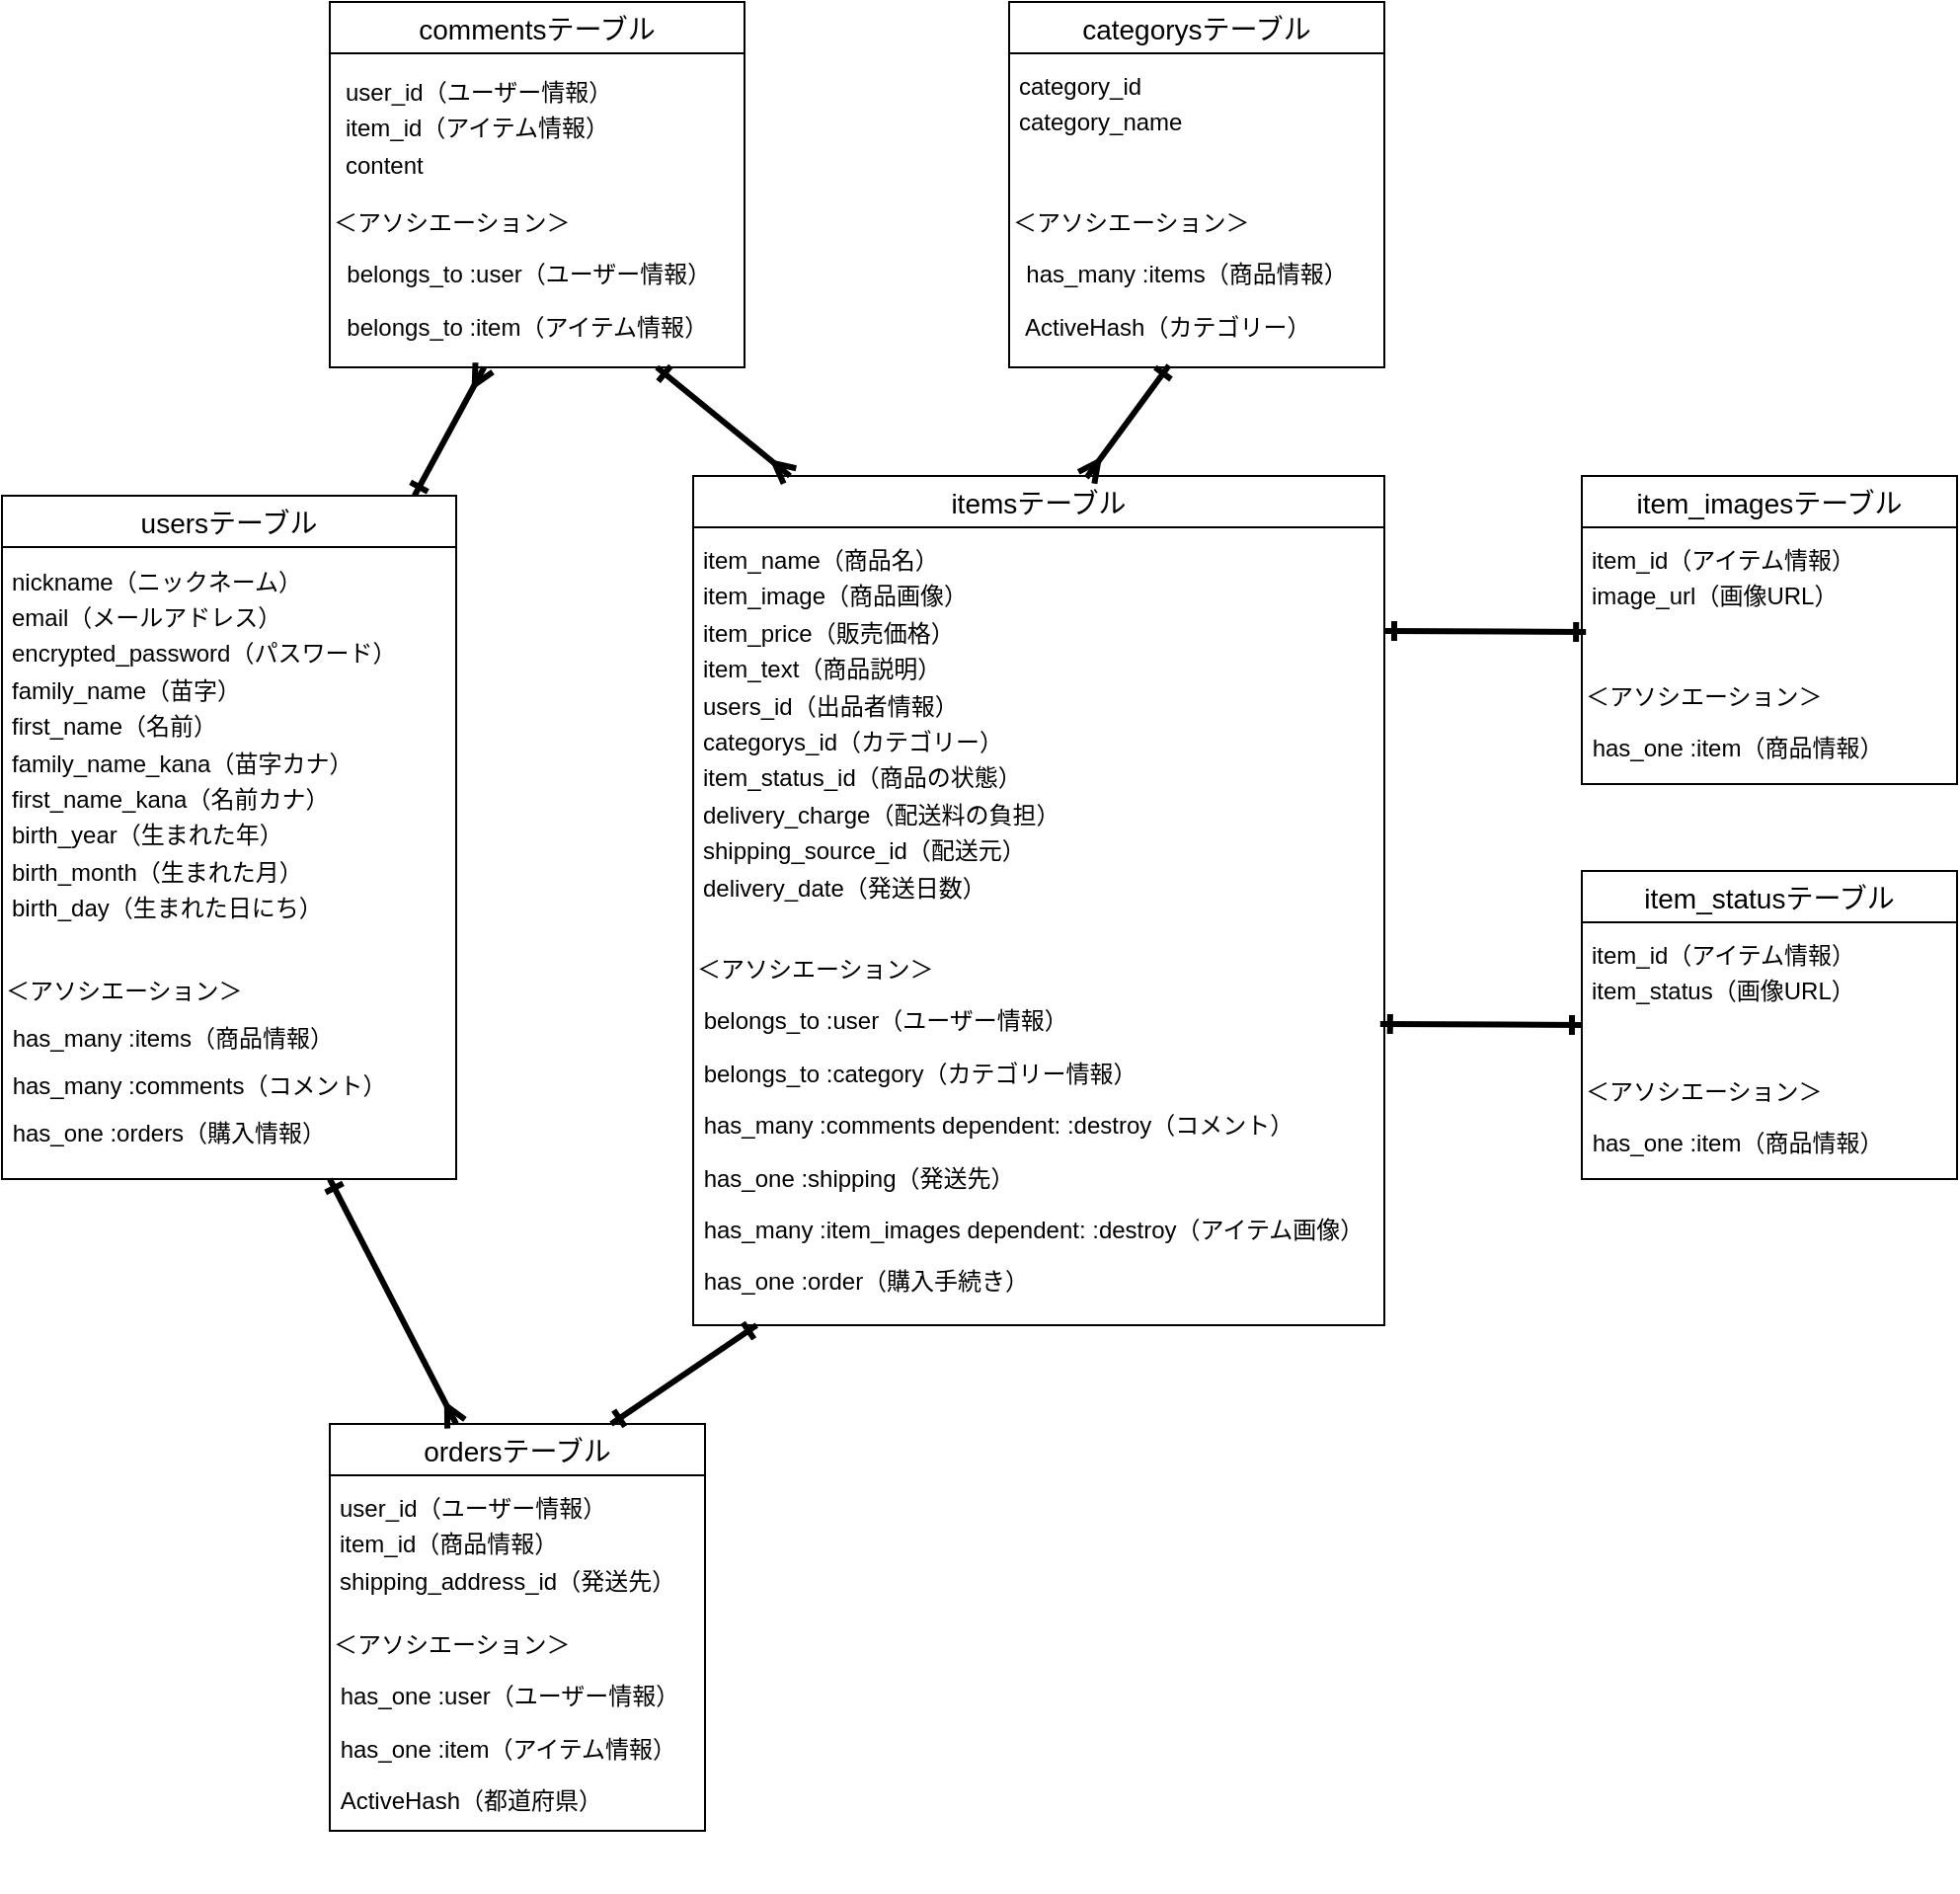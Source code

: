 <mxfile>
    <diagram id="itxwUqQJcCrAALwELdxe" name="ページ1">
        <mxGraphModel dx="1216" dy="787" grid="1" gridSize="10" guides="1" tooltips="1" connect="1" arrows="1" fold="1" page="1" pageScale="1" pageWidth="2000" pageHeight="1500" math="0" shadow="0">
            <root>
                <mxCell id="0"/>
                <mxCell id="1" parent="0"/>
                <mxCell id="47" style="edgeStyle=none;html=1;strokeWidth=3;endArrow=ERmany;endFill=0;startArrow=ERone;startFill=0;" edge="1" parent="1" source="2" target="30">
                    <mxGeometry relative="1" as="geometry"/>
                </mxCell>
                <mxCell id="2" value="usersテーブル" style="swimlane;fontStyle=0;childLayout=stackLayout;horizontal=1;startSize=26;horizontalStack=0;resizeParent=1;resizeParentMax=0;resizeLast=0;collapsible=1;marginBottom=0;align=center;fontSize=14;" vertex="1" parent="1">
                    <mxGeometry x="130" y="290" width="230" height="346" as="geometry"/>
                </mxCell>
                <mxCell id="6" value="&lt;table class=&quot;simple-table&quot; id=&quot;9bd185af-1321-4c39-ab8a-a43b24b46830&quot;&gt;&lt;tbody&gt;&lt;tr id=&quot;a2c3a442-52ed-4d08-809d-d97ec05c8d3c&quot;&gt;&lt;td style=&quot;width:248.0px&quot; class=&quot;&quot; id=&quot;:SyN&quot;&gt;nickname（ニックネーム）&lt;/td&gt;&lt;/tr&gt;&lt;tr id=&quot;347a06f4-fe62-43ce-8f1f-9031ac4db5f0&quot;&gt;&lt;td style=&quot;width:248.0px&quot; class=&quot;&quot; id=&quot;:SyN&quot;&gt;email（メールアドレス）&lt;/td&gt;&lt;/tr&gt;&lt;tr id=&quot;c9671967-ed56-4b54-a96a-01b75f40e549&quot;&gt;&lt;td style=&quot;width:248.0px&quot; class=&quot;&quot; id=&quot;:SyN&quot;&gt;encrypted_password（パスワード）&lt;/td&gt;&lt;/tr&gt;&lt;tr id=&quot;ae64fb5e-827f-4219-a7c3-fcb88f4b489c&quot;&gt;&lt;td style=&quot;width:248.0px&quot; class=&quot;&quot; id=&quot;:SyN&quot;&gt;family_name（苗字）&lt;/td&gt;&lt;/tr&gt;&lt;tr id=&quot;817beb4f-c22e-435a-bb0d-8ec43aee03ff&quot;&gt;&lt;td style=&quot;width:248.0px&quot; class=&quot;&quot; id=&quot;:SyN&quot;&gt;first_name（名前）&lt;/td&gt;&lt;/tr&gt;&lt;tr id=&quot;5f4b0c21-7f36-498a-b97f-b03def7bd669&quot;&gt;&lt;td style=&quot;width:248.0px&quot; class=&quot;&quot; id=&quot;:SyN&quot;&gt;family_name_kana（苗字カナ）&lt;/td&gt;&lt;/tr&gt;&lt;tr id=&quot;3c18e8ee-b369-42ff-94bb-101354c91507&quot;&gt;&lt;td style=&quot;width:248.0px&quot; class=&quot;&quot; id=&quot;:SyN&quot;&gt;first_name_kana（名前カナ）&lt;/td&gt;&lt;/tr&gt;&lt;tr id=&quot;883e62f7-6aa8-416e-98df-8fdb998d4b7d&quot;&gt;&lt;td style=&quot;width:248.0px&quot; class=&quot;&quot; id=&quot;:SyN&quot;&gt;birth_year（生まれた年）&lt;/td&gt;&lt;/tr&gt;&lt;tr id=&quot;dc3ab98b-5622-45a3-8c2d-62039cd0e5d3&quot;&gt;&lt;td style=&quot;width:248.0px&quot; class=&quot;&quot; id=&quot;:SyN&quot;&gt;birth_month（生まれた月）&lt;/td&gt;&lt;/tr&gt;&lt;tr id=&quot;df58a1e7-67f0-466e-8d68-42b73c981189&quot;&gt;&lt;td style=&quot;width:248.0px&quot; class=&quot;&quot; id=&quot;:SyN&quot;&gt;birth_day（生まれた日にち）&lt;/td&gt;&lt;/tr&gt;&lt;/tbody&gt;&lt;/table&gt;" style="text;html=1;align=left;verticalAlign=middle;resizable=0;points=[];autosize=1;strokeColor=none;fillColor=none;" vertex="1" parent="2">
                    <mxGeometry y="26" width="230" height="200" as="geometry"/>
                </mxCell>
                <mxCell id="8" value="&lt;p style=&quot;line-height: 100%;&quot;&gt;＜アソシエーション＞&lt;/p&gt;&lt;p style=&quot;line-height: 100%;&quot;&gt;&lt;span style=&quot;background-color: initial;&quot;&gt;&amp;nbsp;has_many :items（商品情報）&lt;/span&gt;&lt;/p&gt;&lt;p style=&quot;line-height: 100%;&quot;&gt;&lt;span style=&quot;background-color: initial;&quot;&gt;&amp;nbsp;has_many :comments（コメント）&lt;/span&gt;&lt;/p&gt;&lt;p style=&quot;line-height: 100%;&quot;&gt;&lt;span style=&quot;background-color: initial;&quot;&gt;&amp;nbsp;has_one :orders（購入情報）&lt;/span&gt;&lt;/p&gt;&lt;ul&gt;&lt;br&gt;&lt;/ul&gt;" style="text;whiteSpace=wrap;html=1;align=left;" vertex="1" parent="2">
                    <mxGeometry y="226" width="230" height="120" as="geometry"/>
                </mxCell>
                <mxCell id="9" value="itemsテーブル" style="swimlane;fontStyle=0;childLayout=stackLayout;horizontal=1;startSize=26;horizontalStack=0;resizeParent=1;resizeParentMax=0;resizeLast=0;collapsible=1;marginBottom=0;align=center;fontSize=14;labelBackgroundColor=none;" vertex="1" parent="1">
                    <mxGeometry x="480" y="280" width="350" height="430" as="geometry"/>
                </mxCell>
                <mxCell id="13" value="&lt;table class=&quot;simple-table&quot; id=&quot;9a7cc304-3847-4f00-a9ed-811c806cf954&quot;&gt;&lt;tbody&gt;&lt;tr id=&quot;3b96ffc5-64da-47e9-abd5-0d5507f8c19a&quot;&gt;&lt;td class=&quot;&quot; id=&quot;vu{n&quot;&gt;item_name（商品名）&lt;/td&gt;&lt;/tr&gt;&lt;tr id=&quot;43dcb5e8-5552-48d1-b47e-220558d236a5&quot;&gt;&lt;td class=&quot;&quot; id=&quot;vu{n&quot;&gt;item_image（商品画像）&lt;/td&gt;&lt;/tr&gt;&lt;tr id=&quot;debb0203-9aca-460e-8576-4602e0dbab65&quot;&gt;&lt;td class=&quot;&quot; id=&quot;vu{n&quot;&gt;item_price（販売価格）&lt;/td&gt;&lt;/tr&gt;&lt;tr id=&quot;758f6579-4fbc-4e43-8bb4-dc5b455c6961&quot;&gt;&lt;td class=&quot;&quot; id=&quot;vu{n&quot;&gt;item_text（商品説明）&lt;/td&gt;&lt;/tr&gt;&lt;tr id=&quot;11010e3c-c81a-4ddd-b29f-d964ffeb25b9&quot;&gt;&lt;td class=&quot;&quot; id=&quot;vu{n&quot;&gt;users_id（出品者情報）&lt;/td&gt;&lt;/tr&gt;&lt;tr id=&quot;b06888b5-f8ec-49d3-b815-4976b4145e6b&quot;&gt;&lt;td class=&quot;&quot; id=&quot;vu{n&quot;&gt;categorys_id（カテゴリー）&lt;/td&gt;&lt;/tr&gt;&lt;tr id=&quot;891c4286-ed3c-4d7b-8454-55babdb7688a&quot;&gt;&lt;td class=&quot;&quot; id=&quot;vu{n&quot;&gt;item_status_id（商品の状態）&lt;/td&gt;&lt;/tr&gt;&lt;tr id=&quot;8d8f02b4-ef6b-4844-b88c-77c38623eb8f&quot;&gt;&lt;td class=&quot;&quot; id=&quot;vu{n&quot;&gt;delivery_charge（配送料の負担）&lt;/td&gt;&lt;/tr&gt;&lt;tr id=&quot;d8748a6d-9999-439e-844c-7c4507fe39d4&quot;&gt;&lt;td class=&quot;&quot; id=&quot;vu{n&quot;&gt;shipping_source_id（配送元）&lt;/td&gt;&lt;/tr&gt;&lt;tr id=&quot;c3923b78-37af-4104-9fef-0c94515a2d20&quot;&gt;&lt;td class=&quot;&quot; id=&quot;vu{n&quot;&gt;delivery_date（発送日数）&lt;/td&gt;&lt;/tr&gt;&lt;/tbody&gt;&lt;/table&gt;" style="text;whiteSpace=wrap;html=1;" vertex="1" parent="9">
                    <mxGeometry y="26" width="350" height="210" as="geometry"/>
                </mxCell>
                <mxCell id="15" value="&lt;span style=&quot;background-color: initial;&quot;&gt;＜アソシエーション＞&lt;/span&gt;&lt;br&gt;&lt;p&gt;&lt;span style=&quot;background-color: initial;&quot;&gt;&amp;nbsp;belongs_to :user（ユーザー情報）&lt;/span&gt;&lt;/p&gt;&lt;p&gt;&lt;span style=&quot;background-color: initial;&quot;&gt;&amp;nbsp;belongs_to :category（カテゴリー情報）&lt;/span&gt;&lt;/p&gt;&lt;p&gt;&lt;span style=&quot;background-color: initial;&quot;&gt;&amp;nbsp;has_many :comments dependent: :destroy（コメント）&lt;/span&gt;&lt;/p&gt;&lt;p&gt;&lt;span style=&quot;background-color: initial;&quot;&gt;&amp;nbsp;has_one :shipping（発送先）&lt;/span&gt;&lt;/p&gt;&lt;p&gt;&lt;span style=&quot;background-color: initial;&quot;&gt;&amp;nbsp;has_many :item_images dependent: :destroy（アイテム画像）&lt;/span&gt;&lt;/p&gt;&lt;p&gt;&lt;span style=&quot;background-color: initial;&quot;&gt;&amp;nbsp;has_one :order（購入手続き）&lt;/span&gt;&lt;/p&gt;&lt;ul&gt;&lt;br&gt;&lt;/ul&gt;" style="text;whiteSpace=wrap;html=1;" vertex="1" parent="9">
                    <mxGeometry y="236" width="350" height="194" as="geometry"/>
                </mxCell>
                <mxCell id="16" value="item_imagesテーブル" style="swimlane;fontStyle=0;childLayout=stackLayout;horizontal=1;startSize=26;horizontalStack=0;resizeParent=1;resizeParentMax=0;resizeLast=0;collapsible=1;marginBottom=0;align=center;fontSize=14;labelBackgroundColor=none;" vertex="1" parent="1">
                    <mxGeometry x="930" y="280" width="190" height="156" as="geometry"/>
                </mxCell>
                <mxCell id="20" value="&lt;table class=&quot;simple-table&quot; id=&quot;5e59091f-57d6-42ae-86b2-1390c8dee32c&quot;&gt;&lt;tbody&gt;&lt;tr id=&quot;fffdf03d-2f06-475c-b9ae-1f4a96bb1db5&quot;&gt;&lt;td class=&quot;&quot; id=&quot;;ysn&quot;&gt;item_id（アイテム情報）&lt;/td&gt;&lt;/tr&gt;&lt;tr id=&quot;b6cffcd1-038b-4413-9b86-bbf222d3fbe0&quot;&gt;&lt;td class=&quot;&quot; id=&quot;;ysn&quot;&gt;image_url（画像URL）&lt;/td&gt;&lt;/tr&gt;&lt;/tbody&gt;&lt;/table&gt;" style="text;whiteSpace=wrap;html=1;" vertex="1" parent="16">
                    <mxGeometry y="26" width="190" height="60" as="geometry"/>
                </mxCell>
                <mxCell id="21" value="&lt;p&gt;＜アソシエーション＞&lt;/p&gt;&lt;p&gt;&lt;span style=&quot;background-color: initial;&quot;&gt;&amp;nbsp;has_one  :item（商品情報）&lt;/span&gt;&lt;/p&gt;&lt;ul&gt;&lt;br&gt;&lt;/ul&gt;" style="text;whiteSpace=wrap;html=1;" vertex="1" parent="16">
                    <mxGeometry y="86" width="190" height="70" as="geometry"/>
                </mxCell>
                <mxCell id="22" value="categorysテーブル" style="swimlane;fontStyle=0;childLayout=stackLayout;horizontal=1;startSize=26;horizontalStack=0;resizeParent=1;resizeParentMax=0;resizeLast=0;collapsible=1;marginBottom=0;align=center;fontSize=14;labelBackgroundColor=none;" vertex="1" parent="1">
                    <mxGeometry x="640" y="40" width="190" height="185" as="geometry"/>
                </mxCell>
                <mxCell id="23" value="&lt;table class=&quot;simple-table&quot; id=&quot;c509d5a9-f7ad-4049-bf6b-777b817cd967&quot;&gt;&lt;tbody&gt;&lt;tr id=&quot;bf407236-3a15-47e2-b883-bbe2dec5cac5&quot;&gt;&lt;td class=&quot;&quot; id=&quot;Rrp]&quot;&gt;category_id&lt;/td&gt;&lt;/tr&gt;&lt;tr id=&quot;3a5b6279-9048-43bb-9b7b-5dfa0f479db9&quot;&gt;&lt;td class=&quot;&quot; id=&quot;Rrp]&quot;&gt;category_name&lt;/td&gt;&lt;/tr&gt;&lt;/tbody&gt;&lt;/table&gt;" style="text;whiteSpace=wrap;html=1;" vertex="1" parent="22">
                    <mxGeometry y="26" width="190" height="60" as="geometry"/>
                </mxCell>
                <mxCell id="24" value="&lt;p&gt;＜アソシエーション＞&lt;/p&gt;&lt;p&gt;&lt;span style=&quot;background-color: initial;&quot;&gt;&amp;nbsp;&amp;nbsp;&lt;/span&gt;&lt;span style=&quot;background-color: initial;&quot;&gt;has_many :items（商品情報）&amp;nbsp;&lt;/span&gt;&lt;/p&gt;&lt;p&gt;&lt;span style=&quot;background-color: initial;&quot;&gt;&amp;nbsp; ActiveHash（カテゴリー）&lt;/span&gt;&lt;/p&gt;&lt;ul&gt;&lt;br&gt;&lt;/ul&gt;" style="text;whiteSpace=wrap;html=1;" vertex="1" parent="22">
                    <mxGeometry y="86" width="190" height="99" as="geometry"/>
                </mxCell>
                <mxCell id="25" value="item_statusテーブル" style="swimlane;fontStyle=0;childLayout=stackLayout;horizontal=1;startSize=26;horizontalStack=0;resizeParent=1;resizeParentMax=0;resizeLast=0;collapsible=1;marginBottom=0;align=center;fontSize=14;labelBackgroundColor=none;" vertex="1" parent="1">
                    <mxGeometry x="930" y="480" width="190" height="156" as="geometry"/>
                </mxCell>
                <mxCell id="26" value="&lt;table class=&quot;simple-table&quot; id=&quot;5e59091f-57d6-42ae-86b2-1390c8dee32c&quot;&gt;&lt;tbody&gt;&lt;tr id=&quot;fffdf03d-2f06-475c-b9ae-1f4a96bb1db5&quot;&gt;&lt;td class=&quot;&quot; id=&quot;;ysn&quot;&gt;item_id（アイテム情報）&lt;/td&gt;&lt;/tr&gt;&lt;tr id=&quot;b6cffcd1-038b-4413-9b86-bbf222d3fbe0&quot;&gt;&lt;td class=&quot;&quot; id=&quot;;ysn&quot;&gt;item_status（画像URL）&lt;/td&gt;&lt;/tr&gt;&lt;/tbody&gt;&lt;/table&gt;" style="text;whiteSpace=wrap;html=1;" vertex="1" parent="25">
                    <mxGeometry y="26" width="190" height="60" as="geometry"/>
                </mxCell>
                <mxCell id="27" value="&lt;p&gt;＜アソシエーション＞&lt;/p&gt;&lt;p&gt;&lt;span style=&quot;background-color: initial;&quot;&gt;&amp;nbsp;has_one  :item（商品情報）&lt;/span&gt;&lt;/p&gt;&lt;ul&gt;&lt;br&gt;&lt;/ul&gt;" style="text;whiteSpace=wrap;html=1;" vertex="1" parent="25">
                    <mxGeometry y="86" width="190" height="70" as="geometry"/>
                </mxCell>
                <mxCell id="28" value="commentsテーブル" style="swimlane;fontStyle=0;childLayout=stackLayout;horizontal=1;startSize=26;horizontalStack=0;resizeParent=1;resizeParentMax=0;resizeLast=0;collapsible=1;marginBottom=0;align=center;fontSize=14;labelBackgroundColor=none;" vertex="1" parent="1">
                    <mxGeometry x="296" y="40" width="210" height="185" as="geometry"/>
                </mxCell>
                <mxCell id="29" value="&lt;table class=&quot;simple-table&quot; id=&quot;c509d5a9-f7ad-4049-bf6b-777b817cd967&quot;&gt;&lt;tbody&gt;&lt;tr id=&quot;bf407236-3a15-47e2-b883-bbe2dec5cac5&quot;&gt;&lt;td class=&quot;&quot; id=&quot;Rrp]&quot;&gt;&lt;table class=&quot;simple-table&quot; id=&quot;ad13900e-d3d5-4ed6-9904-28c253aa5c77&quot;&gt;&lt;tbody&gt;&lt;tr id=&quot;0867d54f-12ea-450c-b671-ce803147a73a&quot;&gt;&lt;td class=&quot;&quot; id=&quot;yyKo&quot;&gt;user_id（ユーザー情報）&lt;/td&gt;&lt;/tr&gt;&lt;tr id=&quot;1a4134fa-0805-4bf7-b97c-988c83944608&quot;&gt;&lt;td class=&quot;&quot; id=&quot;yyKo&quot;&gt;item_id（アイテム情報）&lt;/td&gt;&lt;/tr&gt;&lt;tr id=&quot;e5e97692-99c2-4f89-9fce-9b92ee96914a&quot;&gt;&lt;td class=&quot;&quot; id=&quot;yyKo&quot;&gt;content&lt;/td&gt;&lt;/tr&gt;&lt;/tbody&gt;&lt;/table&gt;&lt;/td&gt;&lt;/tr&gt;&lt;/tbody&gt;&lt;/table&gt;" style="text;whiteSpace=wrap;html=1;" vertex="1" parent="28">
                    <mxGeometry y="26" width="210" height="60" as="geometry"/>
                </mxCell>
                <mxCell id="30" value="&lt;p&gt;＜アソシエーション＞&lt;/p&gt;&lt;p&gt;&lt;span style=&quot;background-color: initial;&quot;&gt;&amp;nbsp;&amp;nbsp;&lt;/span&gt;belongs_to :user（ユーザー情報）&lt;span style=&quot;background-color: initial;&quot;&gt;&amp;nbsp;&lt;/span&gt;&lt;/p&gt;&lt;p&gt;&lt;span style=&quot;background-color: initial;&quot;&gt;&amp;nbsp;&amp;nbsp;&lt;/span&gt;belongs_to :item&lt;span style=&quot;background-color: initial;&quot;&gt;（&lt;/span&gt;アイテム情報&lt;span style=&quot;background-color: initial;&quot;&gt;）&lt;/span&gt;&lt;/p&gt;&lt;ul&gt;&lt;br&gt;&lt;/ul&gt;" style="text;whiteSpace=wrap;html=1;" vertex="1" parent="28">
                    <mxGeometry y="86" width="210" height="99" as="geometry"/>
                </mxCell>
                <mxCell id="32" value="ordersテーブル" style="swimlane;fontStyle=0;childLayout=stackLayout;horizontal=1;startSize=26;horizontalStack=0;resizeParent=1;resizeParentMax=0;resizeLast=0;collapsible=1;marginBottom=0;align=center;fontSize=14;labelBackgroundColor=none;" vertex="1" parent="1">
                    <mxGeometry x="296" y="760" width="190" height="206" as="geometry"/>
                </mxCell>
                <mxCell id="33" value="&lt;table class=&quot;simple-table&quot; id=&quot;aae80b6b-5214-410b-8553-2ab5dd075ec1&quot;&gt;&lt;tbody&gt;&lt;tr id=&quot;569cf191-d3e3-4ce4-a55a-6c4508a633c4&quot;&gt;&lt;td style=&quot;width:216.194px&quot; class=&quot;&quot; id=&quot;rI|{&quot;&gt;user_id（ユーザー情報）&lt;/td&gt;&lt;/tr&gt;&lt;tr id=&quot;abfe6f39-1a55-4f2b-89d5-2dca5d783e0a&quot;&gt;&lt;td style=&quot;width:216.194px&quot; class=&quot;&quot; id=&quot;rI|{&quot;&gt;item_id（商品情報）&lt;/td&gt;&lt;/tr&gt;&lt;tr id=&quot;126269a5-fd21-4734-b726-af98a0aaa4be&quot;&gt;&lt;td style=&quot;width:216.194px&quot; class=&quot;&quot; id=&quot;rI|{&quot;&gt;shipping_address_id（発送先）&lt;/td&gt;&lt;/tr&gt;&lt;/tbody&gt;&lt;/table&gt;" style="text;whiteSpace=wrap;html=1;" vertex="1" parent="32">
                    <mxGeometry y="26" width="190" height="60" as="geometry"/>
                </mxCell>
                <mxCell id="42" value="&lt;p&gt;＜アソシエーション＞&lt;/p&gt;&lt;p&gt;&lt;span style=&quot;background-color: initial;&quot;&gt;&amp;nbsp;has_one :user（ユーザー情報）&lt;/span&gt;&lt;/p&gt;&lt;p&gt;&lt;span style=&quot;background-color: initial;&quot;&gt;&amp;nbsp;has_one :item（アイテム情報）&lt;/span&gt;&lt;/p&gt;&lt;p&gt;&lt;span style=&quot;background-color: initial;&quot;&gt;&amp;nbsp;ActiveHash（都道府県）&lt;/span&gt;&lt;/p&gt;&lt;ul&gt;&lt;br&gt;&lt;/ul&gt;" style="text;whiteSpace=wrap;html=1;" vertex="1" parent="32">
                    <mxGeometry y="86" width="190" height="120" as="geometry"/>
                </mxCell>
                <mxCell id="48" style="edgeStyle=none;html=1;strokeWidth=3;endArrow=ERmany;endFill=0;startArrow=ERone;startFill=0;" edge="1" parent="1">
                    <mxGeometry relative="1" as="geometry">
                        <mxPoint x="296.001" y="636" as="sourcePoint"/>
                        <mxPoint x="360" y="760" as="targetPoint"/>
                    </mxGeometry>
                </mxCell>
                <mxCell id="49" style="edgeStyle=none;html=1;strokeWidth=3;endArrow=ERmany;endFill=0;startArrow=ERone;startFill=0;entryX=0.14;entryY=0;entryDx=0;entryDy=0;entryPerimeter=0;" edge="1" parent="1" source="30" target="9">
                    <mxGeometry relative="1" as="geometry">
                        <mxPoint x="500.001" y="225" as="sourcePoint"/>
                        <mxPoint x="535.271" y="160" as="targetPoint"/>
                    </mxGeometry>
                </mxCell>
                <mxCell id="50" style="edgeStyle=none;html=1;strokeWidth=3;endArrow=ERmany;endFill=0;startArrow=ERone;startFill=0;entryX=0.569;entryY=0.002;entryDx=0;entryDy=0;entryPerimeter=0;exitX=0.426;exitY=0.99;exitDx=0;exitDy=0;exitPerimeter=0;" edge="1" parent="1" source="24" target="9">
                    <mxGeometry relative="1" as="geometry">
                        <mxPoint x="690.001" y="280" as="sourcePoint"/>
                        <mxPoint x="820" y="240" as="targetPoint"/>
                    </mxGeometry>
                </mxCell>
                <mxCell id="51" style="edgeStyle=none;html=1;exitX=1;exitY=0.25;exitDx=0;exitDy=0;entryX=0.011;entryY=0.883;entryDx=0;entryDy=0;entryPerimeter=0;strokeWidth=3;startArrow=ERone;startFill=0;endArrow=ERone;endFill=0;" edge="1" parent="1" source="13" target="20">
                    <mxGeometry relative="1" as="geometry"/>
                </mxCell>
                <mxCell id="52" style="edgeStyle=none;html=1;exitX=1;exitY=0.25;exitDx=0;exitDy=0;entryX=0.011;entryY=0.883;entryDx=0;entryDy=0;entryPerimeter=0;strokeWidth=3;startArrow=ERone;startFill=0;endArrow=ERone;endFill=0;" edge="1" parent="1">
                    <mxGeometry relative="1" as="geometry">
                        <mxPoint x="827.91" y="557.5" as="sourcePoint"/>
                        <mxPoint x="930.0" y="557.98" as="targetPoint"/>
                    </mxGeometry>
                </mxCell>
                <mxCell id="54" style="edgeStyle=none;html=1;exitX=0.75;exitY=0;exitDx=0;exitDy=0;strokeWidth=3;startArrow=ERone;startFill=0;endArrow=ERone;endFill=0;" edge="1" parent="1" source="32" target="15">
                    <mxGeometry relative="1" as="geometry">
                        <mxPoint x="560.0" y="770" as="sourcePoint"/>
                        <mxPoint x="662.09" y="770.48" as="targetPoint"/>
                    </mxGeometry>
                </mxCell>
            </root>
        </mxGraphModel>
    </diagram>
</mxfile>